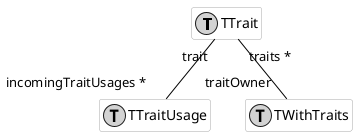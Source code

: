 @startumlhide empty membersskinparam class {  BackgroundColor white  ArrowColor black  BorderColor darkGray}class behavior1 as "TTrait" << (T,lightGrey) >> {}class behavior2 as "TTraitUsage" << (T,lightGrey) >> {}class behavior3 as "TWithTraits" << (T,lightGrey) >> {}behavior1 "trait" -[#black]- "incomingTraitUsages *" behavior2behavior1 "traits *" -[#black]- "traitOwner" behavior3@enduml